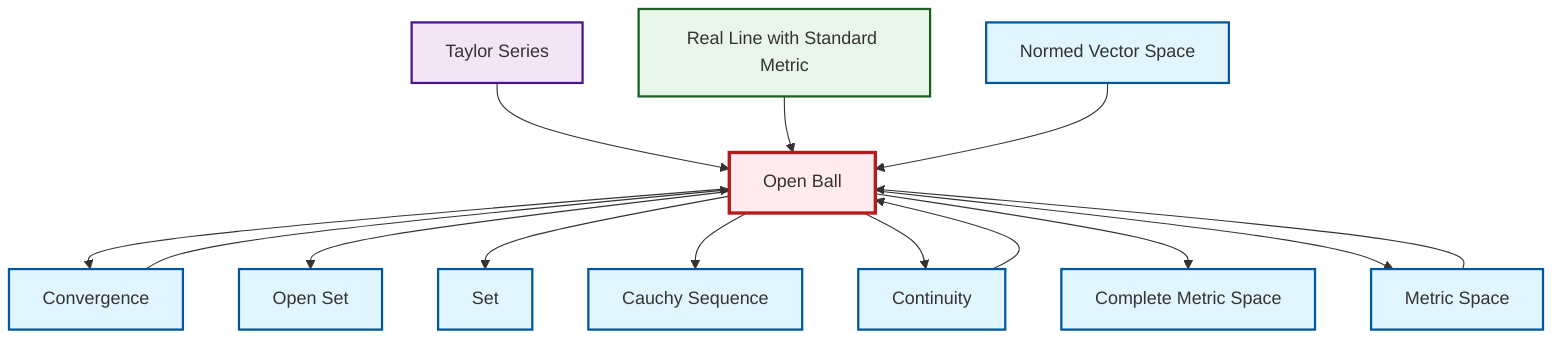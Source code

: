 graph TD
    classDef definition fill:#e1f5fe,stroke:#01579b,stroke-width:2px
    classDef theorem fill:#f3e5f5,stroke:#4a148c,stroke-width:2px
    classDef axiom fill:#fff3e0,stroke:#e65100,stroke-width:2px
    classDef example fill:#e8f5e9,stroke:#1b5e20,stroke-width:2px
    classDef current fill:#ffebee,stroke:#b71c1c,stroke-width:3px
    def-open-ball["Open Ball"]:::definition
    thm-taylor-series["Taylor Series"]:::theorem
    def-open-set["Open Set"]:::definition
    def-metric-space["Metric Space"]:::definition
    def-normed-vector-space["Normed Vector Space"]:::definition
    def-continuity["Continuity"]:::definition
    def-complete-metric-space["Complete Metric Space"]:::definition
    ex-real-line-metric["Real Line with Standard Metric"]:::example
    def-convergence["Convergence"]:::definition
    def-cauchy-sequence["Cauchy Sequence"]:::definition
    def-set["Set"]:::definition
    def-open-ball --> def-convergence
    thm-taylor-series --> def-open-ball
    def-open-ball --> def-open-set
    def-open-ball --> def-set
    ex-real-line-metric --> def-open-ball
    def-normed-vector-space --> def-open-ball
    def-open-ball --> def-cauchy-sequence
    def-open-ball --> def-continuity
    def-metric-space --> def-open-ball
    def-open-ball --> def-complete-metric-space
    def-open-ball --> def-metric-space
    def-convergence --> def-open-ball
    def-continuity --> def-open-ball
    class def-open-ball current